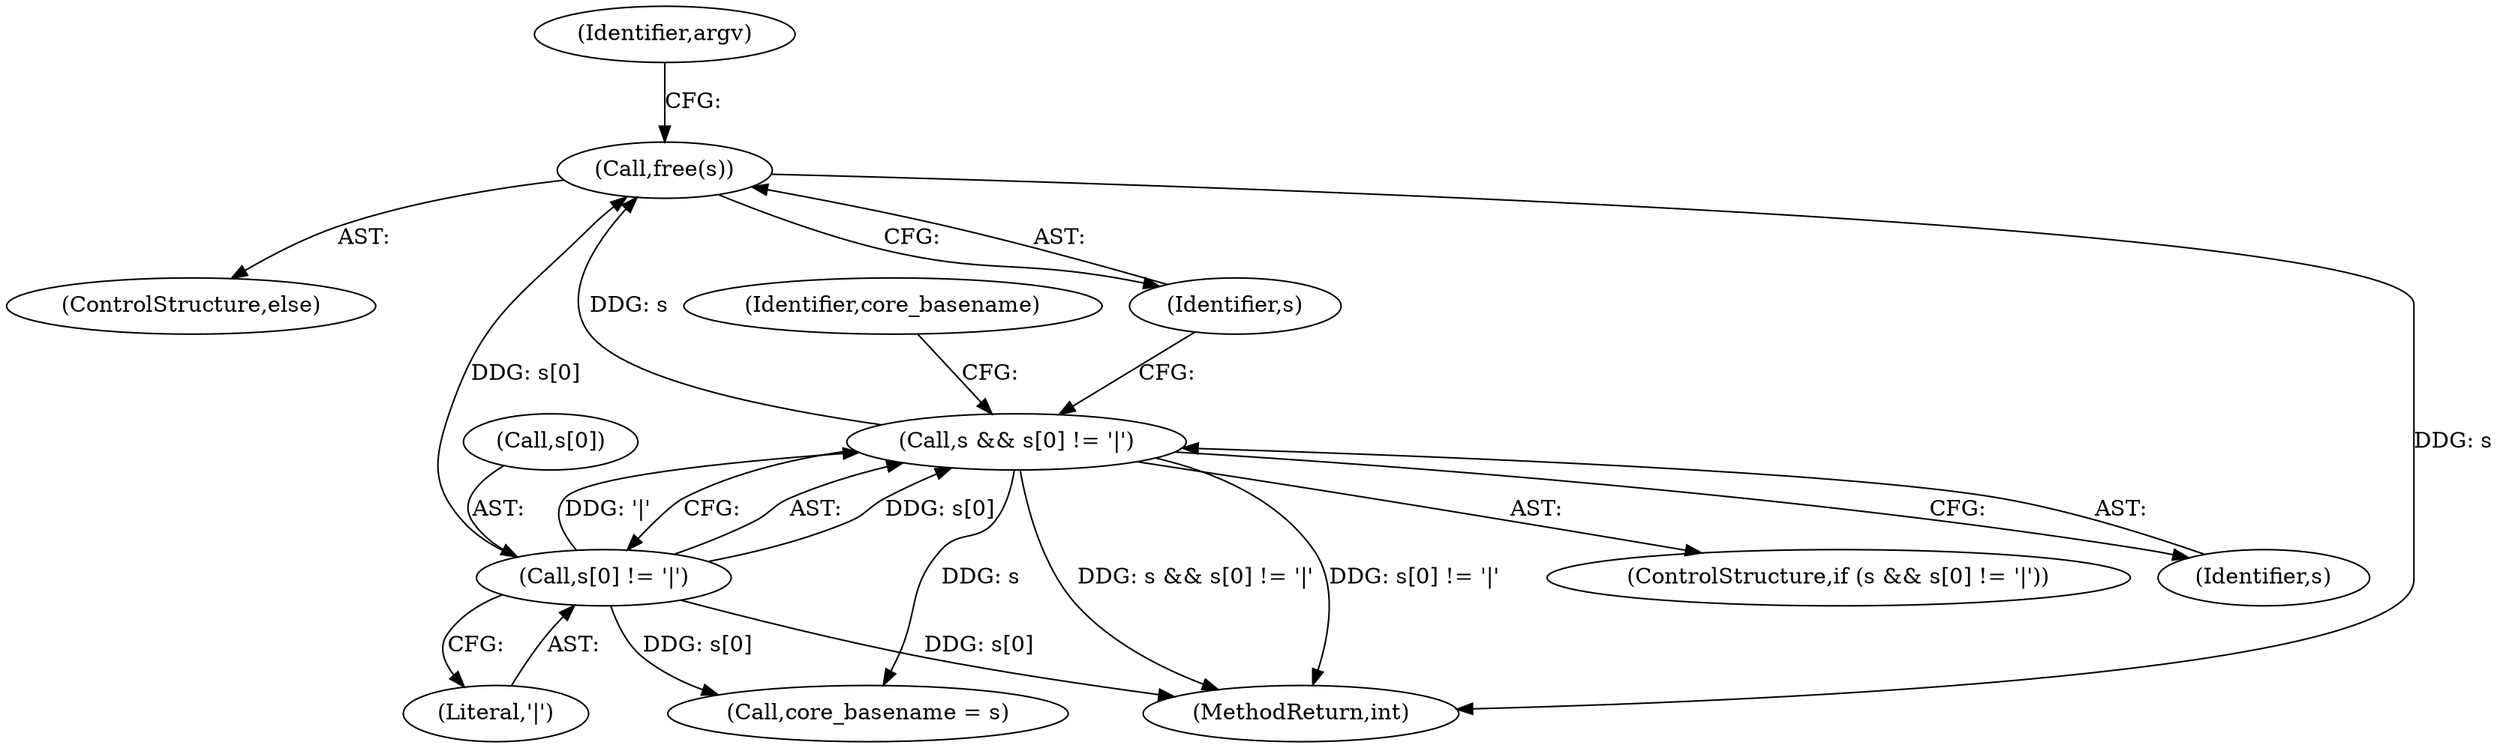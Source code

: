 digraph "0_abrt_80408e9e24a1c10f85fd969e1853e0f192157f92_0@API" {
"1000342" [label="(Call,free(s))"];
"1000333" [label="(Call,s[0] != '|')"];
"1000331" [label="(Call,s && s[0] != '|')"];
"1000339" [label="(Identifier,core_basename)"];
"1000331" [label="(Call,s && s[0] != '|')"];
"1000330" [label="(ControlStructure,if (s && s[0] != '|'))"];
"1000341" [label="(ControlStructure,else)"];
"1000334" [label="(Call,s[0])"];
"1000333" [label="(Call,s[0] != '|')"];
"1000338" [label="(Call,core_basename = s)"];
"1000332" [label="(Identifier,s)"];
"1000337" [label="(Literal,'|')"];
"1000348" [label="(Identifier,argv)"];
"1000343" [label="(Identifier,s)"];
"1000342" [label="(Call,free(s))"];
"1001180" [label="(MethodReturn,int)"];
"1000342" -> "1000341"  [label="AST: "];
"1000342" -> "1000343"  [label="CFG: "];
"1000343" -> "1000342"  [label="AST: "];
"1000348" -> "1000342"  [label="CFG: "];
"1000342" -> "1001180"  [label="DDG: s"];
"1000333" -> "1000342"  [label="DDG: s[0]"];
"1000331" -> "1000342"  [label="DDG: s"];
"1000333" -> "1000331"  [label="AST: "];
"1000333" -> "1000337"  [label="CFG: "];
"1000334" -> "1000333"  [label="AST: "];
"1000337" -> "1000333"  [label="AST: "];
"1000331" -> "1000333"  [label="CFG: "];
"1000333" -> "1001180"  [label="DDG: s[0]"];
"1000333" -> "1000331"  [label="DDG: s[0]"];
"1000333" -> "1000331"  [label="DDG: '|'"];
"1000333" -> "1000338"  [label="DDG: s[0]"];
"1000331" -> "1000330"  [label="AST: "];
"1000331" -> "1000332"  [label="CFG: "];
"1000332" -> "1000331"  [label="AST: "];
"1000339" -> "1000331"  [label="CFG: "];
"1000343" -> "1000331"  [label="CFG: "];
"1000331" -> "1001180"  [label="DDG: s && s[0] != '|'"];
"1000331" -> "1001180"  [label="DDG: s[0] != '|'"];
"1000331" -> "1000338"  [label="DDG: s"];
}
